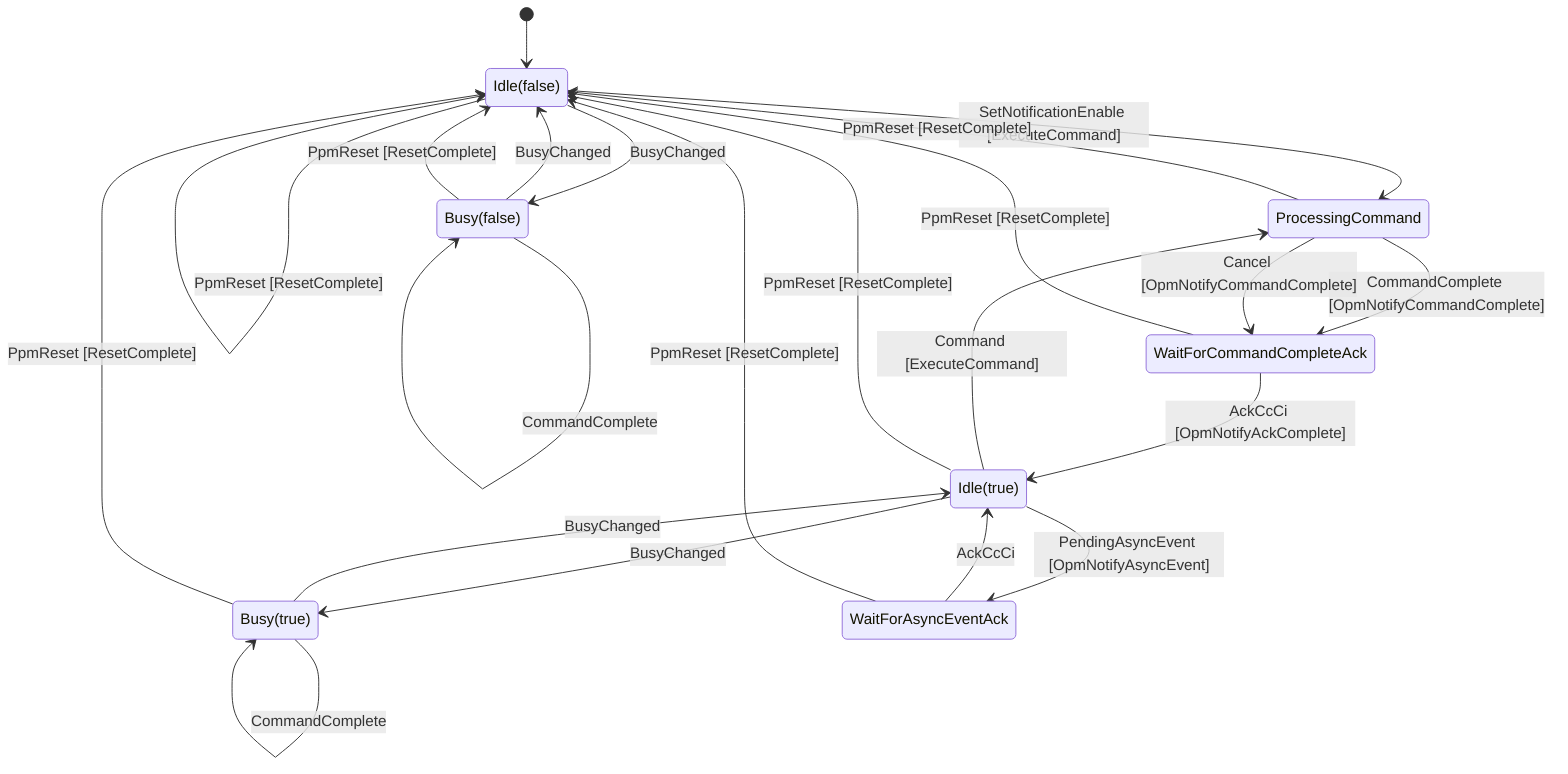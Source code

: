 stateDiagram-v2
    [*] --> Idle_false
    Idle_false: Idle(false)
    Idle_true: Idle(true)
    Busy_false: Busy(false)
    Busy_true: Busy(true)
    ProcessingCommand: ProcessingCommand
    WaitForCommandCompleteAck: WaitForCommandCompleteAck
    WaitForAsyncEventAck: WaitForAsyncEventAck

    Idle_false --> ProcessingCommand: SetNotificationEnable [ExecuteCommand]
    Idle_false --> Busy_false: BusyChanged
    Idle_false --> Idle_false: PpmReset [ResetComplete]

    Busy_false --> Idle_false: BusyChanged
    Busy_false --> Busy_false: CommandComplete
    Busy_false --> Idle_false: PpmReset [ResetComplete]

    Idle_true --> Busy_true: BusyChanged
    Idle_true --> WaitForAsyncEventAck: PendingAsyncEvent [OpmNotifyAsyncEvent]
    Idle_true --> ProcessingCommand: Command [ExecuteCommand]
    Idle_true --> Idle_false: PpmReset [ResetComplete]

    Busy_true --> Idle_true: BusyChanged
    Busy_true --> Busy_true: CommandComplete [OpmNotifyBusy]
    Busy_true --> Busy_true: CommandComplete
    Busy_true --> Idle_false: PpmReset [ResetComplete]

    ProcessingCommand --> WaitForCommandCompleteAck: CommandComplete [OpmNotifyCommandComplete]
    ProcessingCommand --> WaitForCommandCompleteAck: Cancel [OpmNotifyCommandComplete]
    ProcessingCommand --> Idle_false: PpmReset [ResetComplete]

    WaitForCommandCompleteAck --> Idle_true: AckCcCi [OpmNotifyAckComplete]
    WaitForCommandCompleteAck --> Idle_false: PpmReset [ResetComplete]

    WaitForAsyncEventAck --> Idle_true: AckCcCi
    WaitForAsyncEventAck --> Idle_false: PpmReset [ResetComplete]